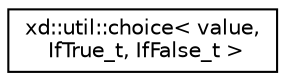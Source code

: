 digraph "Graphical Class Hierarchy"
{
  edge [fontname="Helvetica",fontsize="10",labelfontname="Helvetica",labelfontsize="10"];
  node [fontname="Helvetica",fontsize="10",shape=record];
  rankdir="LR";
  Node0 [label="xd::util::choice\< value,\l IfTrue_t, IfFalse_t \>",height=0.2,width=0.4,color="black", fillcolor="white", style="filled",URL="$structxd_1_1util_1_1choice.html"];
}
